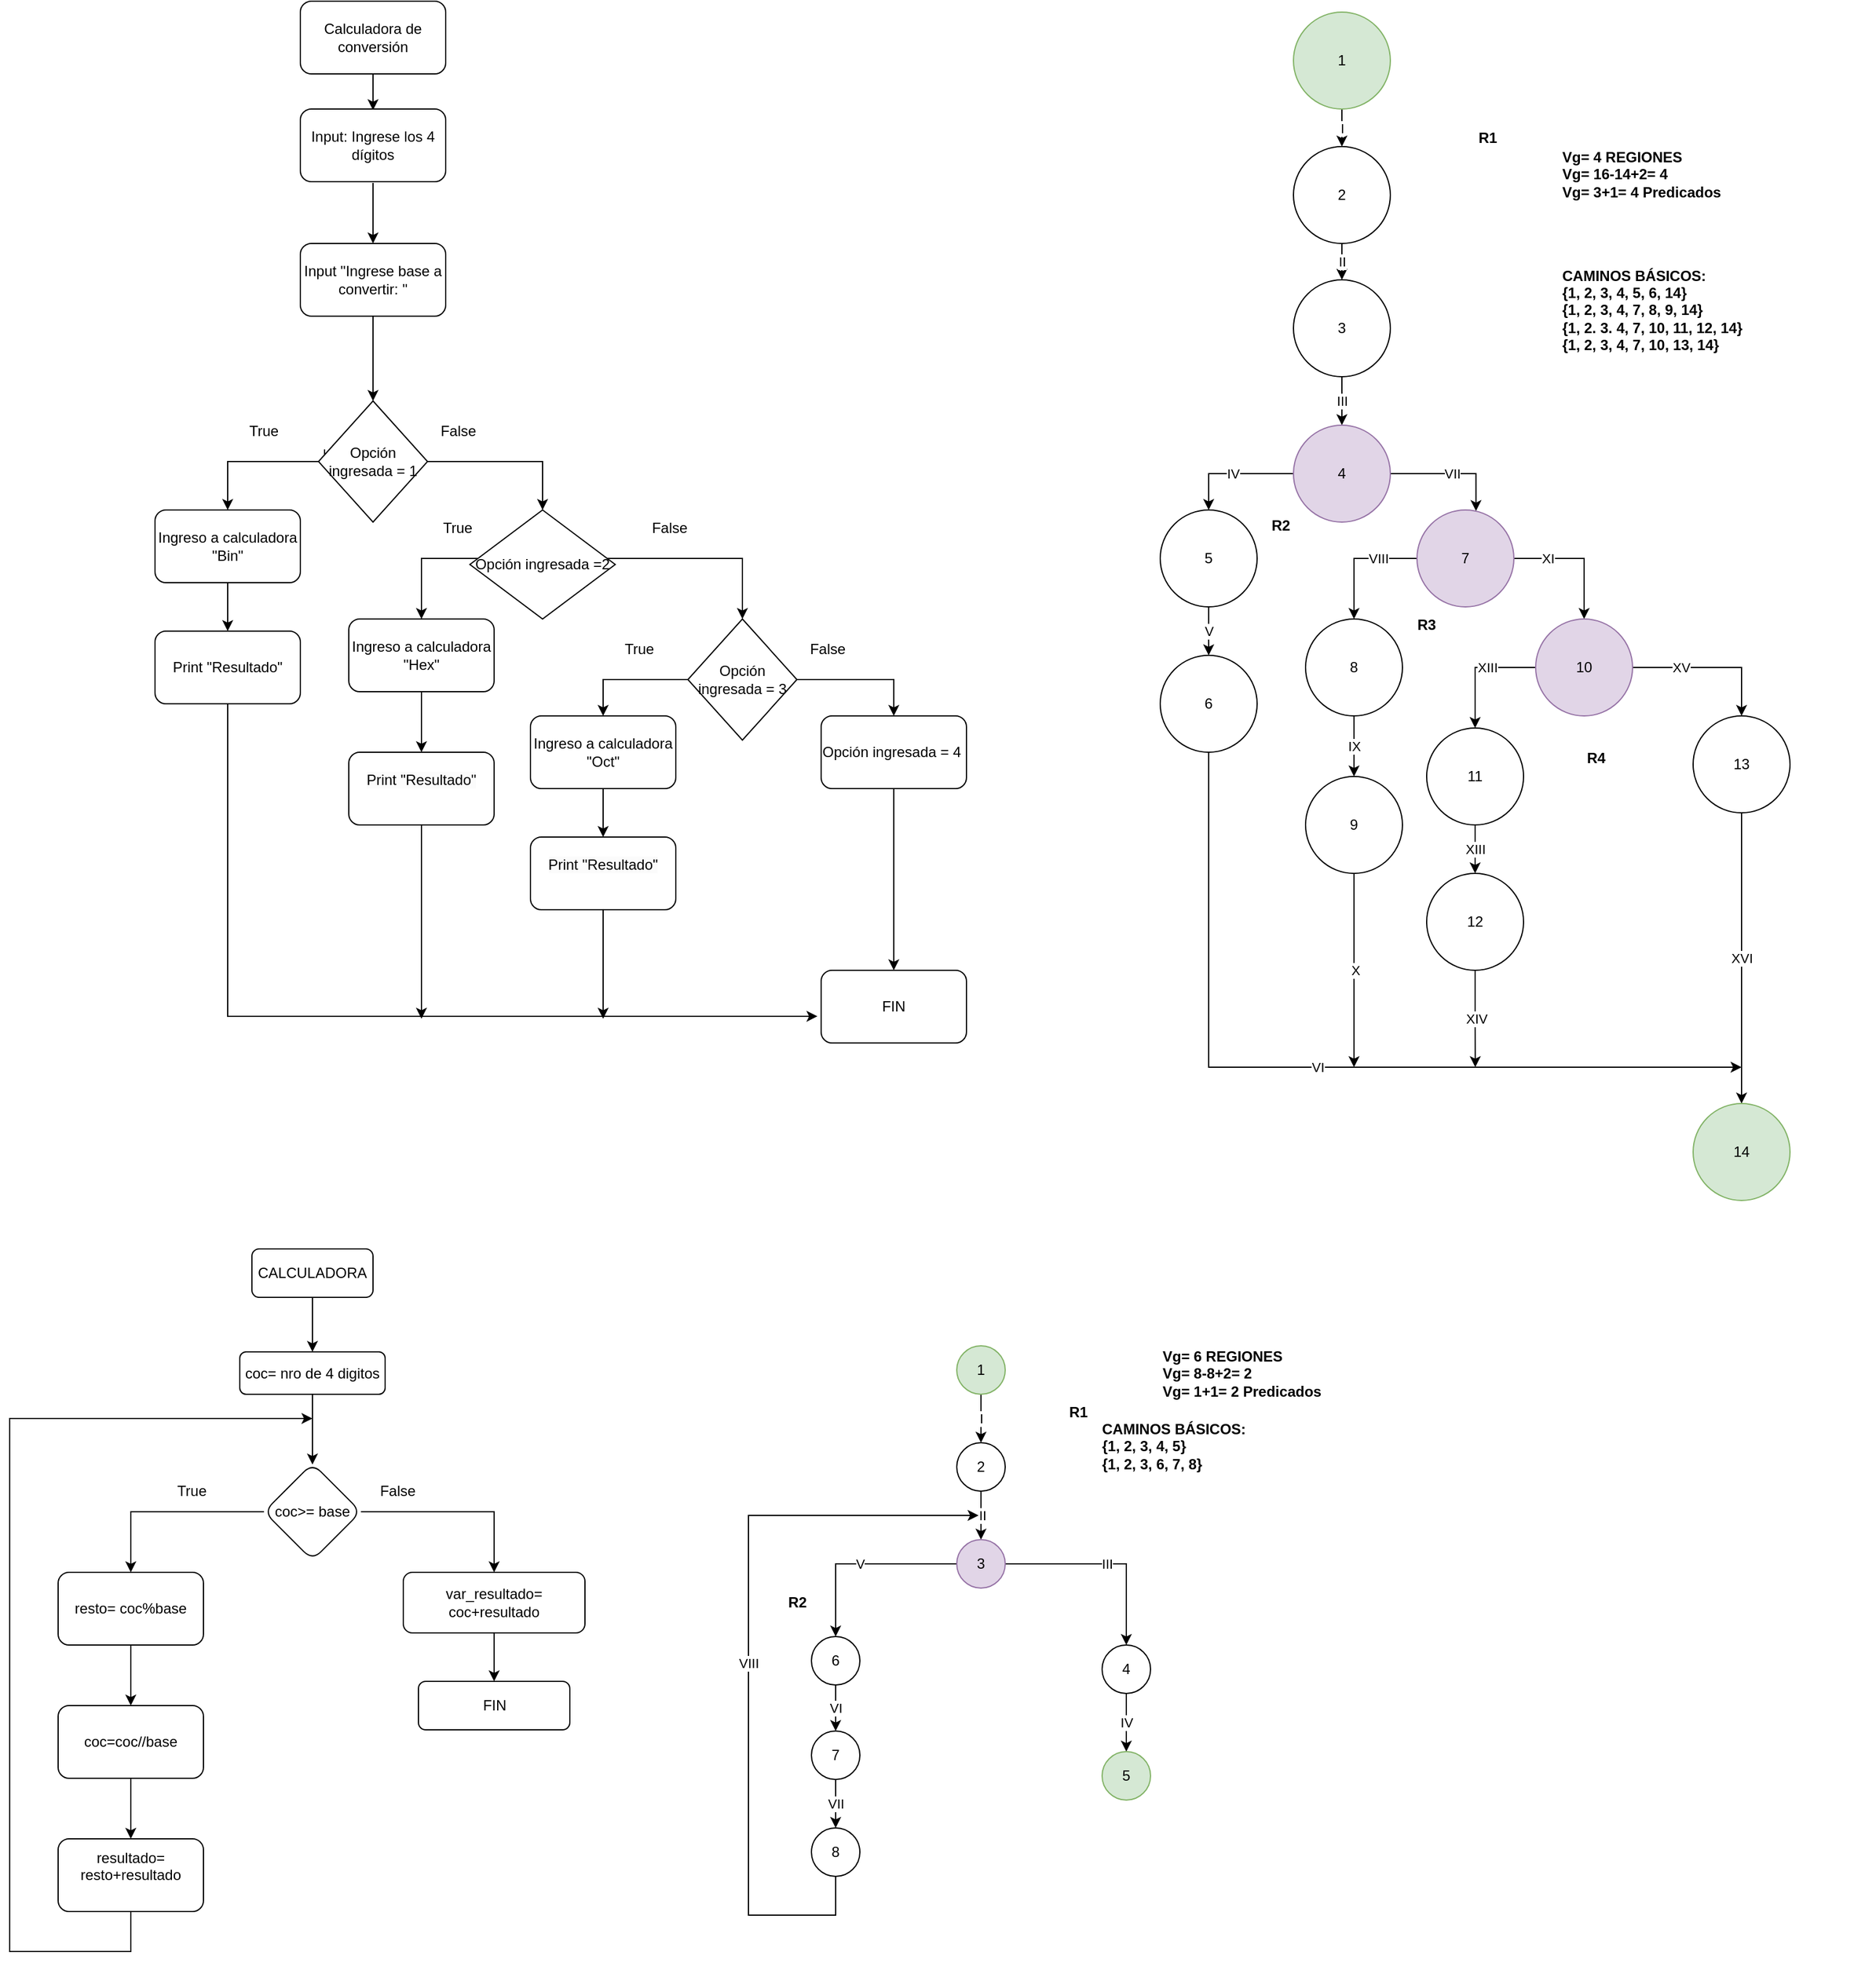 <mxfile version="21.5.0" type="google">
  <diagram name="Página-1" id="lvSpy6OphumDeUtBI3mb">
    <mxGraphModel grid="1" page="1" gridSize="10" guides="1" tooltips="1" connect="1" arrows="1" fold="1" pageScale="1" pageWidth="2339" pageHeight="3300" math="0" shadow="0">
      <root>
        <mxCell id="0" />
        <mxCell id="1" parent="0" />
        <mxCell id="mw7fv94FXA-Q1OtuERYN-3" value="" style="edgeStyle=orthogonalEdgeStyle;rounded=0;orthogonalLoop=1;jettySize=auto;html=1;" edge="1" parent="1">
          <mxGeometry relative="1" as="geometry">
            <mxPoint x="350" y="110" as="sourcePoint" />
            <mxPoint x="350" y="140" as="targetPoint" />
          </mxGeometry>
        </mxCell>
        <mxCell id="mw7fv94FXA-Q1OtuERYN-1" value="Calculadora de conversión" style="rounded=1;whiteSpace=wrap;html=1;" vertex="1" parent="1">
          <mxGeometry x="290" y="50" width="120" height="60" as="geometry" />
        </mxCell>
        <mxCell id="mw7fv94FXA-Q1OtuERYN-2" value="Input: Ingrese los 4 dígitos" style="whiteSpace=wrap;html=1;rounded=1;" vertex="1" parent="1">
          <mxGeometry x="290" y="139" width="120" height="60" as="geometry" />
        </mxCell>
        <mxCell id="KCUpkTZoqp0aL0TWHO2l-3" value="" style="edgeStyle=orthogonalEdgeStyle;rounded=0;orthogonalLoop=1;jettySize=auto;html=1;" edge="1" parent="1">
          <mxGeometry relative="1" as="geometry">
            <mxPoint x="350" y="200" as="sourcePoint" />
            <mxPoint x="350" y="250" as="targetPoint" />
          </mxGeometry>
        </mxCell>
        <mxCell id="YJLeqyxtsNBQObBpDpbz-4" style="edgeStyle=orthogonalEdgeStyle;rounded=0;orthogonalLoop=1;jettySize=auto;html=1;entryX=0.5;entryY=0;entryDx=0;entryDy=0;" edge="1" parent="1">
          <mxGeometry relative="1" as="geometry">
            <mxPoint x="350" y="310" as="sourcePoint" />
            <mxPoint x="350" y="380" as="targetPoint" />
          </mxGeometry>
        </mxCell>
        <mxCell id="KCUpkTZoqp0aL0TWHO2l-2" value="Input &quot;Ingrese base a convertir: &quot;" style="whiteSpace=wrap;html=1;rounded=1;" vertex="1" parent="1">
          <mxGeometry x="290" y="250" width="120" height="60" as="geometry" />
        </mxCell>
        <mxCell id="KCUpkTZoqp0aL0TWHO2l-6" style="edgeStyle=orthogonalEdgeStyle;rounded=0;orthogonalLoop=1;jettySize=auto;html=1;" edge="1" parent="1" target="KCUpkTZoqp0aL0TWHO2l-7">
          <mxGeometry relative="1" as="geometry">
            <mxPoint x="220" y="480" as="targetPoint" />
            <mxPoint x="310" y="420" as="sourcePoint" />
            <Array as="points">
              <mxPoint x="310" y="430" />
              <mxPoint x="230" y="430" />
            </Array>
          </mxGeometry>
        </mxCell>
        <mxCell id="yx_xiDWC0yfQ_iv5iZiZ-6" value="" style="edgeStyle=orthogonalEdgeStyle;rounded=0;orthogonalLoop=1;jettySize=auto;html=1;" edge="1" parent="1" source="KCUpkTZoqp0aL0TWHO2l-7" target="yx_xiDWC0yfQ_iv5iZiZ-5">
          <mxGeometry relative="1" as="geometry" />
        </mxCell>
        <mxCell id="KCUpkTZoqp0aL0TWHO2l-7" value="Ingreso a calculadora &quot;Bin&quot;" style="rounded=1;whiteSpace=wrap;html=1;" vertex="1" parent="1">
          <mxGeometry x="170" y="470" width="120" height="60" as="geometry" />
        </mxCell>
        <mxCell id="KCUpkTZoqp0aL0TWHO2l-14" style="edgeStyle=orthogonalEdgeStyle;rounded=0;orthogonalLoop=1;jettySize=auto;html=1;" edge="1" parent="1" source="KCUpkTZoqp0aL0TWHO2l-11" target="KCUpkTZoqp0aL0TWHO2l-15">
          <mxGeometry relative="1" as="geometry">
            <mxPoint x="400" y="560" as="targetPoint" />
            <Array as="points">
              <mxPoint x="390" y="510" />
            </Array>
          </mxGeometry>
        </mxCell>
        <mxCell id="KCUpkTZoqp0aL0TWHO2l-20" style="edgeStyle=orthogonalEdgeStyle;rounded=0;orthogonalLoop=1;jettySize=auto;html=1;entryX=0.5;entryY=0;entryDx=0;entryDy=0;" edge="1" parent="1" source="KCUpkTZoqp0aL0TWHO2l-11" target="KCUpkTZoqp0aL0TWHO2l-19">
          <mxGeometry relative="1" as="geometry">
            <Array as="points">
              <mxPoint x="655" y="510" />
            </Array>
          </mxGeometry>
        </mxCell>
        <mxCell id="KCUpkTZoqp0aL0TWHO2l-11" value="Opción ingresada =2" style="rhombus;whiteSpace=wrap;html=1;" vertex="1" parent="1">
          <mxGeometry x="430" y="470" width="120" height="90" as="geometry" />
        </mxCell>
        <mxCell id="KCUpkTZoqp0aL0TWHO2l-13" style="edgeStyle=orthogonalEdgeStyle;rounded=0;orthogonalLoop=1;jettySize=auto;html=1;entryX=0.5;entryY=0;entryDx=0;entryDy=0;" edge="1" parent="1" source="KCUpkTZoqp0aL0TWHO2l-12" target="KCUpkTZoqp0aL0TWHO2l-11">
          <mxGeometry relative="1" as="geometry" />
        </mxCell>
        <mxCell id="KCUpkTZoqp0aL0TWHO2l-12" value="Opción ingresada = 1" style="rhombus;whiteSpace=wrap;html=1;" vertex="1" parent="1">
          <mxGeometry x="305" y="380" width="90" height="100" as="geometry" />
        </mxCell>
        <mxCell id="yx_xiDWC0yfQ_iv5iZiZ-8" value="" style="edgeStyle=orthogonalEdgeStyle;rounded=0;orthogonalLoop=1;jettySize=auto;html=1;" edge="1" parent="1" source="KCUpkTZoqp0aL0TWHO2l-15" target="yx_xiDWC0yfQ_iv5iZiZ-7">
          <mxGeometry relative="1" as="geometry" />
        </mxCell>
        <mxCell id="KCUpkTZoqp0aL0TWHO2l-15" value="Ingreso a calculadora &quot;Hex&quot;" style="rounded=1;whiteSpace=wrap;html=1;" vertex="1" parent="1">
          <mxGeometry x="330" y="560" width="120" height="60" as="geometry" />
        </mxCell>
        <mxCell id="yx_xiDWC0yfQ_iv5iZiZ-10" value="" style="edgeStyle=orthogonalEdgeStyle;rounded=0;orthogonalLoop=1;jettySize=auto;html=1;" edge="1" parent="1" source="KCUpkTZoqp0aL0TWHO2l-18" target="yx_xiDWC0yfQ_iv5iZiZ-9">
          <mxGeometry relative="1" as="geometry" />
        </mxCell>
        <mxCell id="KCUpkTZoqp0aL0TWHO2l-18" value="Ingreso a calculadora &quot;Oct&quot;" style="rounded=1;whiteSpace=wrap;html=1;" vertex="1" parent="1">
          <mxGeometry x="480" y="640" width="120" height="60" as="geometry" />
        </mxCell>
        <mxCell id="KCUpkTZoqp0aL0TWHO2l-21" style="edgeStyle=orthogonalEdgeStyle;rounded=0;orthogonalLoop=1;jettySize=auto;html=1;entryX=0.5;entryY=0;entryDx=0;entryDy=0;" edge="1" parent="1" source="KCUpkTZoqp0aL0TWHO2l-19" target="KCUpkTZoqp0aL0TWHO2l-18">
          <mxGeometry relative="1" as="geometry" />
        </mxCell>
        <mxCell id="KCUpkTZoqp0aL0TWHO2l-28" value="" style="edgeStyle=orthogonalEdgeStyle;rounded=0;orthogonalLoop=1;jettySize=auto;html=1;entryX=0.5;entryY=0;entryDx=0;entryDy=0;" edge="1" parent="1" source="KCUpkTZoqp0aL0TWHO2l-19" target="KCUpkTZoqp0aL0TWHO2l-29">
          <mxGeometry relative="1" as="geometry">
            <mxPoint x="780" y="640" as="targetPoint" />
            <Array as="points">
              <mxPoint x="780" y="610" />
            </Array>
          </mxGeometry>
        </mxCell>
        <mxCell id="KCUpkTZoqp0aL0TWHO2l-19" value="Opción ingresada = 3" style="rhombus;whiteSpace=wrap;html=1;" vertex="1" parent="1">
          <mxGeometry x="610" y="560" width="90" height="100" as="geometry" />
        </mxCell>
        <mxCell id="yx_xiDWC0yfQ_iv5iZiZ-16" style="edgeStyle=orthogonalEdgeStyle;rounded=0;orthogonalLoop=1;jettySize=auto;html=1;entryX=0.5;entryY=0;entryDx=0;entryDy=0;" edge="1" parent="1" source="KCUpkTZoqp0aL0TWHO2l-29" target="yx_xiDWC0yfQ_iv5iZiZ-15">
          <mxGeometry relative="1" as="geometry" />
        </mxCell>
        <mxCell id="KCUpkTZoqp0aL0TWHO2l-29" value="Opción ingresada = 4&amp;nbsp;" style="rounded=1;whiteSpace=wrap;html=1;" vertex="1" parent="1">
          <mxGeometry x="720" y="640" width="120" height="60" as="geometry" />
        </mxCell>
        <mxCell id="lI9QqKsSy7JT83Cpzi9A-1" value="True" style="text;html=1;strokeColor=none;fillColor=none;align=center;verticalAlign=middle;whiteSpace=wrap;rounded=0;" vertex="1" parent="1">
          <mxGeometry x="230" y="390" width="60" height="30" as="geometry" />
        </mxCell>
        <mxCell id="yx_xiDWC0yfQ_iv5iZiZ-2" value="True" style="text;html=1;strokeColor=none;fillColor=none;align=center;verticalAlign=middle;whiteSpace=wrap;rounded=0;" vertex="1" parent="1">
          <mxGeometry x="390" y="470" width="60" height="30" as="geometry" />
        </mxCell>
        <mxCell id="yx_xiDWC0yfQ_iv5iZiZ-3" value="False" style="text;html=1;strokeColor=none;fillColor=none;align=center;verticalAlign=middle;whiteSpace=wrap;rounded=0;" vertex="1" parent="1">
          <mxGeometry x="565" y="470" width="60" height="30" as="geometry" />
        </mxCell>
        <mxCell id="yx_xiDWC0yfQ_iv5iZiZ-4" value="True" style="text;html=1;strokeColor=none;fillColor=none;align=center;verticalAlign=middle;whiteSpace=wrap;rounded=0;" vertex="1" parent="1">
          <mxGeometry x="540" y="570" width="60" height="30" as="geometry" />
        </mxCell>
        <mxCell id="GR3R63GQOeSpV5-Mc23s-11" style="edgeStyle=orthogonalEdgeStyle;rounded=0;orthogonalLoop=1;jettySize=auto;html=1;entryX=-0.025;entryY=0.633;entryDx=0;entryDy=0;entryPerimeter=0;" edge="1" parent="1" source="yx_xiDWC0yfQ_iv5iZiZ-5" target="yx_xiDWC0yfQ_iv5iZiZ-15">
          <mxGeometry relative="1" as="geometry">
            <Array as="points">
              <mxPoint x="230" y="888" />
            </Array>
          </mxGeometry>
        </mxCell>
        <mxCell id="yx_xiDWC0yfQ_iv5iZiZ-5" value="Print &quot;Resultado&quot;" style="whiteSpace=wrap;html=1;rounded=1;" vertex="1" parent="1">
          <mxGeometry x="170" y="570" width="120" height="60" as="geometry" />
        </mxCell>
        <mxCell id="WaloRz7ZpByajBqDSzlt-4" style="edgeStyle=orthogonalEdgeStyle;rounded=0;orthogonalLoop=1;jettySize=auto;html=1;exitX=0.5;exitY=1;exitDx=0;exitDy=0;" edge="1" parent="1" source="yx_xiDWC0yfQ_iv5iZiZ-7">
          <mxGeometry relative="1" as="geometry">
            <mxPoint x="390" y="890" as="targetPoint" />
          </mxGeometry>
        </mxCell>
        <mxCell id="yx_xiDWC0yfQ_iv5iZiZ-7" value="&#xa;&lt;span style=&quot;color: rgb(0, 0, 0); font-family: Helvetica; font-size: 12px; font-style: normal; font-variant-ligatures: normal; font-variant-caps: normal; font-weight: 400; letter-spacing: normal; orphans: 2; text-align: center; text-indent: 0px; text-transform: none; widows: 2; word-spacing: 0px; -webkit-text-stroke-width: 0px; background-color: rgb(251, 251, 251); text-decoration-thickness: initial; text-decoration-style: initial; text-decoration-color: initial; float: none; display: inline !important;&quot;&gt;Print &quot;Resultado&quot;&lt;/span&gt;&#xa;&#xa;" style="whiteSpace=wrap;html=1;rounded=1;" vertex="1" parent="1">
          <mxGeometry x="330" y="670" width="120" height="60" as="geometry" />
        </mxCell>
        <mxCell id="WaloRz7ZpByajBqDSzlt-6" style="edgeStyle=orthogonalEdgeStyle;rounded=0;orthogonalLoop=1;jettySize=auto;html=1;exitX=0.5;exitY=1;exitDx=0;exitDy=0;" edge="1" parent="1" source="yx_xiDWC0yfQ_iv5iZiZ-9">
          <mxGeometry relative="1" as="geometry">
            <mxPoint x="540" y="890" as="targetPoint" />
          </mxGeometry>
        </mxCell>
        <mxCell id="yx_xiDWC0yfQ_iv5iZiZ-9" value="&#xa;&lt;span style=&quot;color: rgb(0, 0, 0); font-family: Helvetica; font-size: 12px; font-style: normal; font-variant-ligatures: normal; font-variant-caps: normal; font-weight: 400; letter-spacing: normal; orphans: 2; text-align: center; text-indent: 0px; text-transform: none; widows: 2; word-spacing: 0px; -webkit-text-stroke-width: 0px; background-color: rgb(251, 251, 251); text-decoration-thickness: initial; text-decoration-style: initial; text-decoration-color: initial; float: none; display: inline !important;&quot;&gt;Print &quot;Resultado&quot;&lt;/span&gt;&#xa;&#xa;" style="whiteSpace=wrap;html=1;rounded=1;" vertex="1" parent="1">
          <mxGeometry x="480" y="740" width="120" height="60" as="geometry" />
        </mxCell>
        <mxCell id="YJLeqyxtsNBQObBpDpbz-38" value="I" style="edgeStyle=orthogonalEdgeStyle;rounded=0;orthogonalLoop=1;jettySize=auto;html=1;" edge="1" parent="1" source="yx_xiDWC0yfQ_iv5iZiZ-20" target="yx_xiDWC0yfQ_iv5iZiZ-21">
          <mxGeometry relative="1" as="geometry" />
        </mxCell>
        <mxCell id="yx_xiDWC0yfQ_iv5iZiZ-20" value="1" style="ellipse;whiteSpace=wrap;html=1;aspect=fixed;fillColor=#d5e8d4;strokeColor=#82b366;" vertex="1" parent="1">
          <mxGeometry x="1110" y="59" width="80" height="80" as="geometry" />
        </mxCell>
        <mxCell id="YJLeqyxtsNBQObBpDpbz-39" value="II" style="edgeStyle=orthogonalEdgeStyle;rounded=0;orthogonalLoop=1;jettySize=auto;html=1;" edge="1" parent="1" source="yx_xiDWC0yfQ_iv5iZiZ-21" target="yx_xiDWC0yfQ_iv5iZiZ-22">
          <mxGeometry relative="1" as="geometry" />
        </mxCell>
        <mxCell id="yx_xiDWC0yfQ_iv5iZiZ-21" value="2" style="ellipse;whiteSpace=wrap;html=1;aspect=fixed;" vertex="1" parent="1">
          <mxGeometry x="1110" y="170" width="80" height="80" as="geometry" />
        </mxCell>
        <mxCell id="YJLeqyxtsNBQObBpDpbz-40" value="III" style="edgeStyle=orthogonalEdgeStyle;rounded=0;orthogonalLoop=1;jettySize=auto;html=1;entryX=0.5;entryY=0;entryDx=0;entryDy=0;" edge="1" parent="1" source="yx_xiDWC0yfQ_iv5iZiZ-22" target="yx_xiDWC0yfQ_iv5iZiZ-25">
          <mxGeometry relative="1" as="geometry" />
        </mxCell>
        <mxCell id="yx_xiDWC0yfQ_iv5iZiZ-22" value="3" style="ellipse;whiteSpace=wrap;html=1;aspect=fixed;" vertex="1" parent="1">
          <mxGeometry x="1110" y="280" width="80" height="80" as="geometry" />
        </mxCell>
        <mxCell id="yx_xiDWC0yfQ_iv5iZiZ-42" value="IV" style="edgeStyle=orthogonalEdgeStyle;rounded=0;orthogonalLoop=1;jettySize=auto;html=1;entryX=0.5;entryY=0;entryDx=0;entryDy=0;" edge="1" parent="1" source="yx_xiDWC0yfQ_iv5iZiZ-25" target="yx_xiDWC0yfQ_iv5iZiZ-27">
          <mxGeometry relative="1" as="geometry" />
        </mxCell>
        <mxCell id="YJLeqyxtsNBQObBpDpbz-19" value="VII" style="edgeStyle=orthogonalEdgeStyle;rounded=0;orthogonalLoop=1;jettySize=auto;html=1;entryX=0.609;entryY=0.011;entryDx=0;entryDy=0;entryPerimeter=0;" edge="1" parent="1" source="yx_xiDWC0yfQ_iv5iZiZ-25" target="yx_xiDWC0yfQ_iv5iZiZ-28">
          <mxGeometry relative="1" as="geometry" />
        </mxCell>
        <mxCell id="yx_xiDWC0yfQ_iv5iZiZ-25" value="4" style="ellipse;whiteSpace=wrap;html=1;aspect=fixed;fillColor=#e1d5e7;strokeColor=#9673a6;" vertex="1" parent="1">
          <mxGeometry x="1110" y="400" width="80" height="80" as="geometry" />
        </mxCell>
        <mxCell id="YJLeqyxtsNBQObBpDpbz-41" value="V" style="edgeStyle=orthogonalEdgeStyle;rounded=0;orthogonalLoop=1;jettySize=auto;html=1;" edge="1" parent="1" source="yx_xiDWC0yfQ_iv5iZiZ-27" target="yx_xiDWC0yfQ_iv5iZiZ-44">
          <mxGeometry relative="1" as="geometry" />
        </mxCell>
        <mxCell id="yx_xiDWC0yfQ_iv5iZiZ-27" value="5" style="ellipse;whiteSpace=wrap;html=1;aspect=fixed;" vertex="1" parent="1">
          <mxGeometry x="1000" y="470" width="80" height="80" as="geometry" />
        </mxCell>
        <mxCell id="YJLeqyxtsNBQObBpDpbz-23" value="VIII" style="edgeStyle=orthogonalEdgeStyle;rounded=0;orthogonalLoop=1;jettySize=auto;html=1;entryX=0.5;entryY=0;entryDx=0;entryDy=0;" edge="1" parent="1" source="yx_xiDWC0yfQ_iv5iZiZ-28" target="yx_xiDWC0yfQ_iv5iZiZ-47">
          <mxGeometry x="-0.372" relative="1" as="geometry">
            <mxPoint as="offset" />
          </mxGeometry>
        </mxCell>
        <mxCell id="YJLeqyxtsNBQObBpDpbz-26" value="XI" style="edgeStyle=orthogonalEdgeStyle;rounded=0;orthogonalLoop=1;jettySize=auto;html=1;" edge="1" parent="1" source="yx_xiDWC0yfQ_iv5iZiZ-28" target="yx_xiDWC0yfQ_iv5iZiZ-54">
          <mxGeometry x="-0.481" relative="1" as="geometry">
            <mxPoint as="offset" />
          </mxGeometry>
        </mxCell>
        <mxCell id="yx_xiDWC0yfQ_iv5iZiZ-28" value="7" style="ellipse;whiteSpace=wrap;html=1;aspect=fixed;fillColor=#e1d5e7;strokeColor=#9673a6;" vertex="1" parent="1">
          <mxGeometry x="1212" y="470" width="80" height="80" as="geometry" />
        </mxCell>
        <mxCell id="YJLeqyxtsNBQObBpDpbz-27" value="VI" style="edgeStyle=orthogonalEdgeStyle;rounded=0;orthogonalLoop=1;jettySize=auto;html=1;exitX=0.5;exitY=1;exitDx=0;exitDy=0;" edge="1" parent="1" source="yx_xiDWC0yfQ_iv5iZiZ-44">
          <mxGeometry relative="1" as="geometry">
            <mxPoint x="1080.0" y="650.003" as="sourcePoint" />
            <mxPoint x="1480" y="930" as="targetPoint" />
            <Array as="points">
              <mxPoint x="1040" y="930" />
            </Array>
          </mxGeometry>
        </mxCell>
        <mxCell id="yx_xiDWC0yfQ_iv5iZiZ-44" value="6" style="ellipse;whiteSpace=wrap;html=1;aspect=fixed;" vertex="1" parent="1">
          <mxGeometry x="1000" y="590" width="80" height="80" as="geometry" />
        </mxCell>
        <mxCell id="YJLeqyxtsNBQObBpDpbz-20" value="IX" style="edgeStyle=orthogonalEdgeStyle;rounded=0;orthogonalLoop=1;jettySize=auto;html=1;entryX=0.5;entryY=0;entryDx=0;entryDy=0;" edge="1" parent="1" source="yx_xiDWC0yfQ_iv5iZiZ-47" target="yx_xiDWC0yfQ_iv5iZiZ-48">
          <mxGeometry relative="1" as="geometry" />
        </mxCell>
        <mxCell id="yx_xiDWC0yfQ_iv5iZiZ-47" value="8" style="ellipse;whiteSpace=wrap;html=1;aspect=fixed;" vertex="1" parent="1">
          <mxGeometry x="1120" y="560" width="80" height="80" as="geometry" />
        </mxCell>
        <mxCell id="YJLeqyxtsNBQObBpDpbz-24" value="X" style="edgeStyle=orthogonalEdgeStyle;rounded=0;orthogonalLoop=1;jettySize=auto;html=1;" edge="1" parent="1" source="yx_xiDWC0yfQ_iv5iZiZ-48">
          <mxGeometry relative="1" as="geometry">
            <mxPoint x="1160" y="930" as="targetPoint" />
          </mxGeometry>
        </mxCell>
        <mxCell id="yx_xiDWC0yfQ_iv5iZiZ-48" value="9" style="ellipse;whiteSpace=wrap;html=1;aspect=fixed;" vertex="1" parent="1">
          <mxGeometry x="1120" y="690" width="80" height="80" as="geometry" />
        </mxCell>
        <mxCell id="YJLeqyxtsNBQObBpDpbz-28" value="XIII" style="edgeStyle=orthogonalEdgeStyle;rounded=0;orthogonalLoop=1;jettySize=auto;html=1;" edge="1" parent="1" source="yx_xiDWC0yfQ_iv5iZiZ-54" target="yx_xiDWC0yfQ_iv5iZiZ-56">
          <mxGeometry x="-0.2" relative="1" as="geometry">
            <mxPoint as="offset" />
          </mxGeometry>
        </mxCell>
        <mxCell id="YJLeqyxtsNBQObBpDpbz-30" value="XV" style="edgeStyle=orthogonalEdgeStyle;rounded=0;orthogonalLoop=1;jettySize=auto;html=1;exitX=1;exitY=0.5;exitDx=0;exitDy=0;entryX=0.5;entryY=0;entryDx=0;entryDy=0;" edge="1" parent="1" source="yx_xiDWC0yfQ_iv5iZiZ-54" target="yx_xiDWC0yfQ_iv5iZiZ-58">
          <mxGeometry x="-0.384" relative="1" as="geometry">
            <mxPoint as="offset" />
          </mxGeometry>
        </mxCell>
        <mxCell id="yx_xiDWC0yfQ_iv5iZiZ-54" value="10" style="ellipse;whiteSpace=wrap;html=1;aspect=fixed;fillColor=#e1d5e7;strokeColor=#9673a6;" vertex="1" parent="1">
          <mxGeometry x="1310" y="560" width="80" height="80" as="geometry" />
        </mxCell>
        <mxCell id="YJLeqyxtsNBQObBpDpbz-29" value="XIII" style="edgeStyle=orthogonalEdgeStyle;rounded=0;orthogonalLoop=1;jettySize=auto;html=1;entryX=0.5;entryY=0;entryDx=0;entryDy=0;" edge="1" parent="1" source="yx_xiDWC0yfQ_iv5iZiZ-56" target="yx_xiDWC0yfQ_iv5iZiZ-57">
          <mxGeometry relative="1" as="geometry">
            <Array as="points">
              <mxPoint x="1260" y="750" />
              <mxPoint x="1260" y="750" />
            </Array>
          </mxGeometry>
        </mxCell>
        <mxCell id="yx_xiDWC0yfQ_iv5iZiZ-56" value="11" style="ellipse;whiteSpace=wrap;html=1;aspect=fixed;" vertex="1" parent="1">
          <mxGeometry x="1220" y="650" width="80" height="80" as="geometry" />
        </mxCell>
        <mxCell id="WaloRz7ZpByajBqDSzlt-10" value="XIV" style="edgeStyle=orthogonalEdgeStyle;rounded=0;orthogonalLoop=1;jettySize=auto;html=1;exitX=0.5;exitY=1;exitDx=0;exitDy=0;" edge="1" parent="1" source="yx_xiDWC0yfQ_iv5iZiZ-57">
          <mxGeometry relative="1" as="geometry">
            <mxPoint x="1260.143" y="930.0" as="targetPoint" />
          </mxGeometry>
        </mxCell>
        <mxCell id="yx_xiDWC0yfQ_iv5iZiZ-57" value="12" style="ellipse;whiteSpace=wrap;html=1;aspect=fixed;" vertex="1" parent="1">
          <mxGeometry x="1220" y="770" width="80" height="80" as="geometry" />
        </mxCell>
        <mxCell id="YJLeqyxtsNBQObBpDpbz-31" value="XVI" style="edgeStyle=orthogonalEdgeStyle;rounded=0;orthogonalLoop=1;jettySize=auto;html=1;" edge="1" parent="1" source="yx_xiDWC0yfQ_iv5iZiZ-58" target="yx_xiDWC0yfQ_iv5iZiZ-61">
          <mxGeometry relative="1" as="geometry" />
        </mxCell>
        <mxCell id="yx_xiDWC0yfQ_iv5iZiZ-58" value="13" style="ellipse;whiteSpace=wrap;html=1;aspect=fixed;" vertex="1" parent="1">
          <mxGeometry x="1440" y="640.0" width="80" height="80" as="geometry" />
        </mxCell>
        <mxCell id="yx_xiDWC0yfQ_iv5iZiZ-61" value="14" style="ellipse;whiteSpace=wrap;html=1;aspect=fixed;fillColor=#d5e8d4;strokeColor=#82b366;" vertex="1" parent="1">
          <mxGeometry x="1440" y="960.0" width="80" height="80" as="geometry" />
        </mxCell>
        <mxCell id="yx_xiDWC0yfQ_iv5iZiZ-71" value="&lt;b&gt;R3&lt;/b&gt;" style="text;html=1;strokeColor=none;fillColor=none;align=center;verticalAlign=middle;whiteSpace=wrap;rounded=0;" vertex="1" parent="1">
          <mxGeometry x="1190" y="550" width="60" height="30" as="geometry" />
        </mxCell>
        <mxCell id="yx_xiDWC0yfQ_iv5iZiZ-72" value="&lt;b&gt;R4&lt;/b&gt;" style="text;html=1;strokeColor=none;fillColor=none;align=center;verticalAlign=middle;whiteSpace=wrap;rounded=0;" vertex="1" parent="1">
          <mxGeometry x="1330" y="660" width="60" height="30" as="geometry" />
        </mxCell>
        <mxCell id="yx_xiDWC0yfQ_iv5iZiZ-73" value="&lt;b&gt;Vg= 4 REGIONES&lt;br&gt;Vg= 16-14+2= 4&lt;br&gt;Vg= 3+1= 4 Predicados&lt;/b&gt;" style="text;html=1;strokeColor=none;fillColor=none;align=left;verticalAlign=middle;whiteSpace=wrap;rounded=0;" vertex="1" parent="1">
          <mxGeometry x="1330" y="178" width="150" height="30" as="geometry" />
        </mxCell>
        <mxCell id="yx_xiDWC0yfQ_iv5iZiZ-79" value="&lt;b&gt;CAMINOS BÁSICOS:&lt;br&gt;{1, 2, 3, 4, 5, 6, 14}&lt;br&gt;{1, 2, 3, 4, 7, 8, 9, 14}&lt;br&gt;{1, 2. 3. 4, 7, 10, 11, 12, 14}&lt;br&gt;{1, 2, 3, 4, 7, 10, 13, 14}&lt;br&gt;&lt;/b&gt;" style="text;html=1;strokeColor=none;fillColor=none;align=left;verticalAlign=middle;whiteSpace=wrap;rounded=0;" vertex="1" parent="1">
          <mxGeometry x="1330" y="250" width="260" height="110" as="geometry" />
        </mxCell>
        <mxCell id="yu7pAT9-WjX6C6q5Yr5M-1" value="False" style="text;html=1;align=center;verticalAlign=middle;resizable=0;points=[];autosize=1;strokeColor=none;fillColor=none;" vertex="1" parent="1">
          <mxGeometry x="700" y="570" width="50" height="30" as="geometry" />
        </mxCell>
        <mxCell id="yu7pAT9-WjX6C6q5Yr5M-21" value="" style="edgeStyle=orthogonalEdgeStyle;rounded=0;orthogonalLoop=1;jettySize=auto;html=1;" edge="1" parent="1" source="yu7pAT9-WjX6C6q5Yr5M-2" target="yu7pAT9-WjX6C6q5Yr5M-20">
          <mxGeometry relative="1" as="geometry" />
        </mxCell>
        <mxCell id="yu7pAT9-WjX6C6q5Yr5M-2" value="CALCULADORA" style="rounded=1;whiteSpace=wrap;html=1;" vertex="1" parent="1">
          <mxGeometry x="250" y="1080" width="100" height="40" as="geometry" />
        </mxCell>
        <mxCell id="yu7pAT9-WjX6C6q5Yr5M-11" style="edgeStyle=orthogonalEdgeStyle;rounded=0;orthogonalLoop=1;jettySize=auto;html=1;entryX=0.5;entryY=0;entryDx=0;entryDy=0;" edge="1" parent="1" source="yu7pAT9-WjX6C6q5Yr5M-5" target="yu7pAT9-WjX6C6q5Yr5M-7">
          <mxGeometry relative="1" as="geometry" />
        </mxCell>
        <mxCell id="yu7pAT9-WjX6C6q5Yr5M-14" value="" style="edgeStyle=orthogonalEdgeStyle;rounded=0;orthogonalLoop=1;jettySize=auto;html=1;" edge="1" parent="1" source="yu7pAT9-WjX6C6q5Yr5M-5" target="yu7pAT9-WjX6C6q5Yr5M-13">
          <mxGeometry relative="1" as="geometry" />
        </mxCell>
        <mxCell id="yu7pAT9-WjX6C6q5Yr5M-5" value="coc&amp;gt;= base" style="rhombus;whiteSpace=wrap;html=1;rounded=1;" vertex="1" parent="1">
          <mxGeometry x="260" y="1257" width="80" height="80" as="geometry" />
        </mxCell>
        <mxCell id="yu7pAT9-WjX6C6q5Yr5M-45" value="" style="edgeStyle=orthogonalEdgeStyle;rounded=0;orthogonalLoop=1;jettySize=auto;html=1;" edge="1" parent="1" source="yu7pAT9-WjX6C6q5Yr5M-7" target="yu7pAT9-WjX6C6q5Yr5M-44">
          <mxGeometry relative="1" as="geometry" />
        </mxCell>
        <mxCell id="yu7pAT9-WjX6C6q5Yr5M-7" value="var_resultado= coc+resultado&lt;br&gt;" style="whiteSpace=wrap;html=1;rounded=1;" vertex="1" parent="1">
          <mxGeometry x="375" y="1347" width="150" height="50" as="geometry" />
        </mxCell>
        <mxCell id="yu7pAT9-WjX6C6q5Yr5M-12" value="False" style="text;html=1;align=center;verticalAlign=middle;resizable=0;points=[];autosize=1;strokeColor=none;fillColor=none;" vertex="1" parent="1">
          <mxGeometry x="345" y="1265" width="50" height="30" as="geometry" />
        </mxCell>
        <mxCell id="yu7pAT9-WjX6C6q5Yr5M-17" value="" style="edgeStyle=orthogonalEdgeStyle;rounded=0;orthogonalLoop=1;jettySize=auto;html=1;" edge="1" parent="1" source="yu7pAT9-WjX6C6q5Yr5M-13" target="yu7pAT9-WjX6C6q5Yr5M-16">
          <mxGeometry relative="1" as="geometry" />
        </mxCell>
        <mxCell id="yu7pAT9-WjX6C6q5Yr5M-13" value="resto= coc%base" style="whiteSpace=wrap;html=1;rounded=1;" vertex="1" parent="1">
          <mxGeometry x="90" y="1347" width="120" height="60" as="geometry" />
        </mxCell>
        <mxCell id="yu7pAT9-WjX6C6q5Yr5M-15" value="True" style="text;html=1;align=center;verticalAlign=middle;resizable=0;points=[];autosize=1;strokeColor=none;fillColor=none;" vertex="1" parent="1">
          <mxGeometry x="175" y="1265" width="50" height="30" as="geometry" />
        </mxCell>
        <mxCell id="yu7pAT9-WjX6C6q5Yr5M-19" value="" style="edgeStyle=orthogonalEdgeStyle;rounded=0;orthogonalLoop=1;jettySize=auto;html=1;" edge="1" parent="1" source="yu7pAT9-WjX6C6q5Yr5M-16" target="yu7pAT9-WjX6C6q5Yr5M-18">
          <mxGeometry relative="1" as="geometry" />
        </mxCell>
        <mxCell id="yu7pAT9-WjX6C6q5Yr5M-16" value="coc=coc//base" style="whiteSpace=wrap;html=1;rounded=1;" vertex="1" parent="1">
          <mxGeometry x="90" y="1457" width="120" height="60" as="geometry" />
        </mxCell>
        <mxCell id="yu7pAT9-WjX6C6q5Yr5M-18" value="&lt;font style=&quot;vertical-align: inherit;&quot;&gt;&lt;font style=&quot;vertical-align: inherit;&quot;&gt;resultado= resto+resultado&lt;br&gt;&lt;br&gt;&lt;/font&gt;&lt;/font&gt;" style="whiteSpace=wrap;html=1;rounded=1;" vertex="1" parent="1">
          <mxGeometry x="90" y="1567" width="120" height="60" as="geometry" />
        </mxCell>
        <mxCell id="yu7pAT9-WjX6C6q5Yr5M-22" value="" style="edgeStyle=orthogonalEdgeStyle;rounded=0;orthogonalLoop=1;jettySize=auto;html=1;" edge="1" parent="1" source="yu7pAT9-WjX6C6q5Yr5M-20">
          <mxGeometry relative="1" as="geometry">
            <mxPoint x="300" y="1258" as="targetPoint" />
          </mxGeometry>
        </mxCell>
        <mxCell id="yu7pAT9-WjX6C6q5Yr5M-20" value="coc= nro de 4 digitos" style="rounded=1;whiteSpace=wrap;html=1;" vertex="1" parent="1">
          <mxGeometry x="240" y="1165" width="120" height="35" as="geometry" />
        </mxCell>
        <mxCell id="yu7pAT9-WjX6C6q5Yr5M-25" style="edgeStyle=orthogonalEdgeStyle;rounded=0;orthogonalLoop=1;jettySize=auto;html=1;exitX=0.5;exitY=1;exitDx=0;exitDy=0;" edge="1" parent="1" source="yu7pAT9-WjX6C6q5Yr5M-18">
          <mxGeometry relative="1" as="geometry">
            <mxPoint x="300" y="1220" as="targetPoint" />
            <Array as="points">
              <mxPoint x="150" y="1660" />
              <mxPoint x="50" y="1660" />
              <mxPoint x="50" y="1220" />
            </Array>
            <mxPoint x="150" y="1739" as="sourcePoint" />
          </mxGeometry>
        </mxCell>
        <mxCell id="yu7pAT9-WjX6C6q5Yr5M-31" value="I" style="edgeStyle=orthogonalEdgeStyle;rounded=0;orthogonalLoop=1;jettySize=auto;html=1;" edge="1" parent="1" source="yu7pAT9-WjX6C6q5Yr5M-26" target="yu7pAT9-WjX6C6q5Yr5M-27">
          <mxGeometry relative="1" as="geometry" />
        </mxCell>
        <mxCell id="yu7pAT9-WjX6C6q5Yr5M-26" value="1" style="ellipse;whiteSpace=wrap;html=1;aspect=fixed;fillColor=#d5e8d4;strokeColor=#82b366;" vertex="1" parent="1">
          <mxGeometry x="832" y="1160" width="40" height="40" as="geometry" />
        </mxCell>
        <mxCell id="yu7pAT9-WjX6C6q5Yr5M-30" value="II" style="edgeStyle=orthogonalEdgeStyle;rounded=0;orthogonalLoop=1;jettySize=auto;html=1;" edge="1" parent="1" source="yu7pAT9-WjX6C6q5Yr5M-27">
          <mxGeometry relative="1" as="geometry">
            <mxPoint x="852" y="1320" as="targetPoint" />
          </mxGeometry>
        </mxCell>
        <mxCell id="yu7pAT9-WjX6C6q5Yr5M-27" value="2" style="ellipse;whiteSpace=wrap;html=1;aspect=fixed;" vertex="1" parent="1">
          <mxGeometry x="832" y="1240" width="40" height="40" as="geometry" />
        </mxCell>
        <mxCell id="GR3R63GQOeSpV5-Mc23s-4" value="III" style="edgeStyle=orthogonalEdgeStyle;rounded=0;orthogonalLoop=1;jettySize=auto;html=1;entryX=0.5;entryY=0;entryDx=0;entryDy=0;" edge="1" parent="1" source="yu7pAT9-WjX6C6q5Yr5M-32" target="yu7pAT9-WjX6C6q5Yr5M-34">
          <mxGeometry relative="1" as="geometry">
            <Array as="points">
              <mxPoint x="972" y="1340" />
            </Array>
          </mxGeometry>
        </mxCell>
        <mxCell id="GR3R63GQOeSpV5-Mc23s-6" value="V" style="edgeStyle=orthogonalEdgeStyle;rounded=0;orthogonalLoop=1;jettySize=auto;html=1;entryX=0.5;entryY=0;entryDx=0;entryDy=0;" edge="1" parent="1" source="yu7pAT9-WjX6C6q5Yr5M-32" target="yu7pAT9-WjX6C6q5Yr5M-36">
          <mxGeometry relative="1" as="geometry" />
        </mxCell>
        <mxCell id="yu7pAT9-WjX6C6q5Yr5M-32" value="3" style="ellipse;whiteSpace=wrap;html=1;aspect=fixed;fillColor=#e1d5e7;strokeColor=#9673a6;" vertex="1" parent="1">
          <mxGeometry x="832" y="1320" width="40" height="40" as="geometry" />
        </mxCell>
        <mxCell id="GR3R63GQOeSpV5-Mc23s-5" value="IV" style="edgeStyle=orthogonalEdgeStyle;rounded=0;orthogonalLoop=1;jettySize=auto;html=1;" edge="1" parent="1" source="yu7pAT9-WjX6C6q5Yr5M-34" target="yu7pAT9-WjX6C6q5Yr5M-46">
          <mxGeometry relative="1" as="geometry" />
        </mxCell>
        <mxCell id="yu7pAT9-WjX6C6q5Yr5M-34" value="4" style="ellipse;whiteSpace=wrap;html=1;aspect=fixed;" vertex="1" parent="1">
          <mxGeometry x="952" y="1407" width="40" height="40" as="geometry" />
        </mxCell>
        <mxCell id="GR3R63GQOeSpV5-Mc23s-9" value="VI" style="edgeStyle=orthogonalEdgeStyle;rounded=0;orthogonalLoop=1;jettySize=auto;html=1;entryX=0.5;entryY=0;entryDx=0;entryDy=0;" edge="1" parent="1" source="yu7pAT9-WjX6C6q5Yr5M-36" target="yu7pAT9-WjX6C6q5Yr5M-38">
          <mxGeometry relative="1" as="geometry" />
        </mxCell>
        <mxCell id="yu7pAT9-WjX6C6q5Yr5M-36" value="6" style="ellipse;whiteSpace=wrap;html=1;aspect=fixed;" vertex="1" parent="1">
          <mxGeometry x="712" y="1400" width="40" height="40" as="geometry" />
        </mxCell>
        <mxCell id="GR3R63GQOeSpV5-Mc23s-10" value="VII" style="edgeStyle=orthogonalEdgeStyle;rounded=0;orthogonalLoop=1;jettySize=auto;html=1;entryX=0.5;entryY=0;entryDx=0;entryDy=0;" edge="1" parent="1" source="yu7pAT9-WjX6C6q5Yr5M-38" target="yu7pAT9-WjX6C6q5Yr5M-40">
          <mxGeometry relative="1" as="geometry" />
        </mxCell>
        <mxCell id="yu7pAT9-WjX6C6q5Yr5M-38" value="7" style="ellipse;whiteSpace=wrap;html=1;aspect=fixed;" vertex="1" parent="1">
          <mxGeometry x="712" y="1478" width="40" height="40" as="geometry" />
        </mxCell>
        <mxCell id="GR3R63GQOeSpV5-Mc23s-3" value="VIII" style="edgeStyle=orthogonalEdgeStyle;rounded=0;orthogonalLoop=1;jettySize=auto;html=1;" edge="1" parent="1" source="yu7pAT9-WjX6C6q5Yr5M-40">
          <mxGeometry relative="1" as="geometry">
            <mxPoint x="850" y="1300" as="targetPoint" />
            <Array as="points">
              <mxPoint x="732" y="1630" />
              <mxPoint x="660" y="1630" />
              <mxPoint x="660" y="1300" />
            </Array>
          </mxGeometry>
        </mxCell>
        <mxCell id="yu7pAT9-WjX6C6q5Yr5M-40" value="8" style="ellipse;whiteSpace=wrap;html=1;aspect=fixed;" vertex="1" parent="1">
          <mxGeometry x="712" y="1558" width="40" height="40" as="geometry" />
        </mxCell>
        <mxCell id="yu7pAT9-WjX6C6q5Yr5M-44" value="FIN" style="whiteSpace=wrap;html=1;rounded=1;" vertex="1" parent="1">
          <mxGeometry x="387.5" y="1437" width="125" height="40" as="geometry" />
        </mxCell>
        <mxCell id="yu7pAT9-WjX6C6q5Yr5M-46" value="5" style="ellipse;whiteSpace=wrap;html=1;aspect=fixed;fillColor=#d5e8d4;strokeColor=#82b366;" vertex="1" parent="1">
          <mxGeometry x="952" y="1495" width="40" height="40" as="geometry" />
        </mxCell>
        <mxCell id="yu7pAT9-WjX6C6q5Yr5M-50" value="&lt;b&gt;R1&lt;/b&gt;" style="text;html=1;align=center;verticalAlign=middle;resizable=0;points=[];autosize=1;strokeColor=none;fillColor=none;" vertex="1" parent="1">
          <mxGeometry x="912" y="1200" width="40" height="30" as="geometry" />
        </mxCell>
        <mxCell id="yu7pAT9-WjX6C6q5Yr5M-51" value="&lt;b&gt;R2&lt;/b&gt;" style="text;html=1;align=center;verticalAlign=middle;resizable=0;points=[];autosize=1;strokeColor=none;fillColor=none;" vertex="1" parent="1">
          <mxGeometry x="680" y="1357" width="40" height="30" as="geometry" />
        </mxCell>
        <mxCell id="yx_xiDWC0yfQ_iv5iZiZ-15" value="FIN" style="rounded=1;whiteSpace=wrap;html=1;" vertex="1" parent="1">
          <mxGeometry x="720" y="850" width="120" height="60" as="geometry" />
        </mxCell>
        <mxCell id="Du2BtbINaUM-jpfnqBf9-3" value="&lt;b&gt;Vg= 6 REGIONES&lt;br&gt;Vg= 8-8+2= 2&lt;br&gt;Vg= 1+1= 2 Predicados&lt;br&gt;&lt;/b&gt;" style="text;html=1;align=left;verticalAlign=middle;resizable=0;points=[];autosize=1;strokeColor=none;fillColor=none;" vertex="1" parent="1">
          <mxGeometry x="1000" y="1153" width="150" height="60" as="geometry" />
        </mxCell>
        <mxCell id="Du2BtbINaUM-jpfnqBf9-4" value="&lt;b&gt;CAMINOS BÁSICOS:&lt;br&gt;{1, 2, 3, 4, 5}&lt;br&gt;{1, 2, 3, 6, 7, 8}&lt;br&gt;&lt;/b&gt;" style="text;html=1;align=left;verticalAlign=middle;resizable=0;points=[];autosize=1;strokeColor=none;fillColor=none;" vertex="1" parent="1">
          <mxGeometry x="950" y="1213" width="140" height="60" as="geometry" />
        </mxCell>
        <mxCell id="YJLeqyxtsNBQObBpDpbz-9" value="False" style="text;html=1;align=center;verticalAlign=middle;resizable=0;points=[];autosize=1;strokeColor=none;fillColor=none;" vertex="1" parent="1">
          <mxGeometry x="395" y="390" width="50" height="30" as="geometry" />
        </mxCell>
        <mxCell id="YJLeqyxtsNBQObBpDpbz-37" value="&lt;b&gt;R2&lt;/b&gt;" style="text;html=1;align=left;verticalAlign=middle;resizable=0;points=[];autosize=1;strokeColor=none;fillColor=none;" vertex="1" parent="1">
          <mxGeometry x="1090" y="468" width="40" height="30" as="geometry" />
        </mxCell>
        <mxCell id="YJLeqyxtsNBQObBpDpbz-43" value="&lt;b&gt;R1&lt;/b&gt;" style="text;html=1;align=center;verticalAlign=middle;resizable=0;points=[];autosize=1;strokeColor=none;fillColor=none;" vertex="1" parent="1">
          <mxGeometry x="1250" y="148" width="40" height="30" as="geometry" />
        </mxCell>
      </root>
    </mxGraphModel>
  </diagram>
</mxfile>
